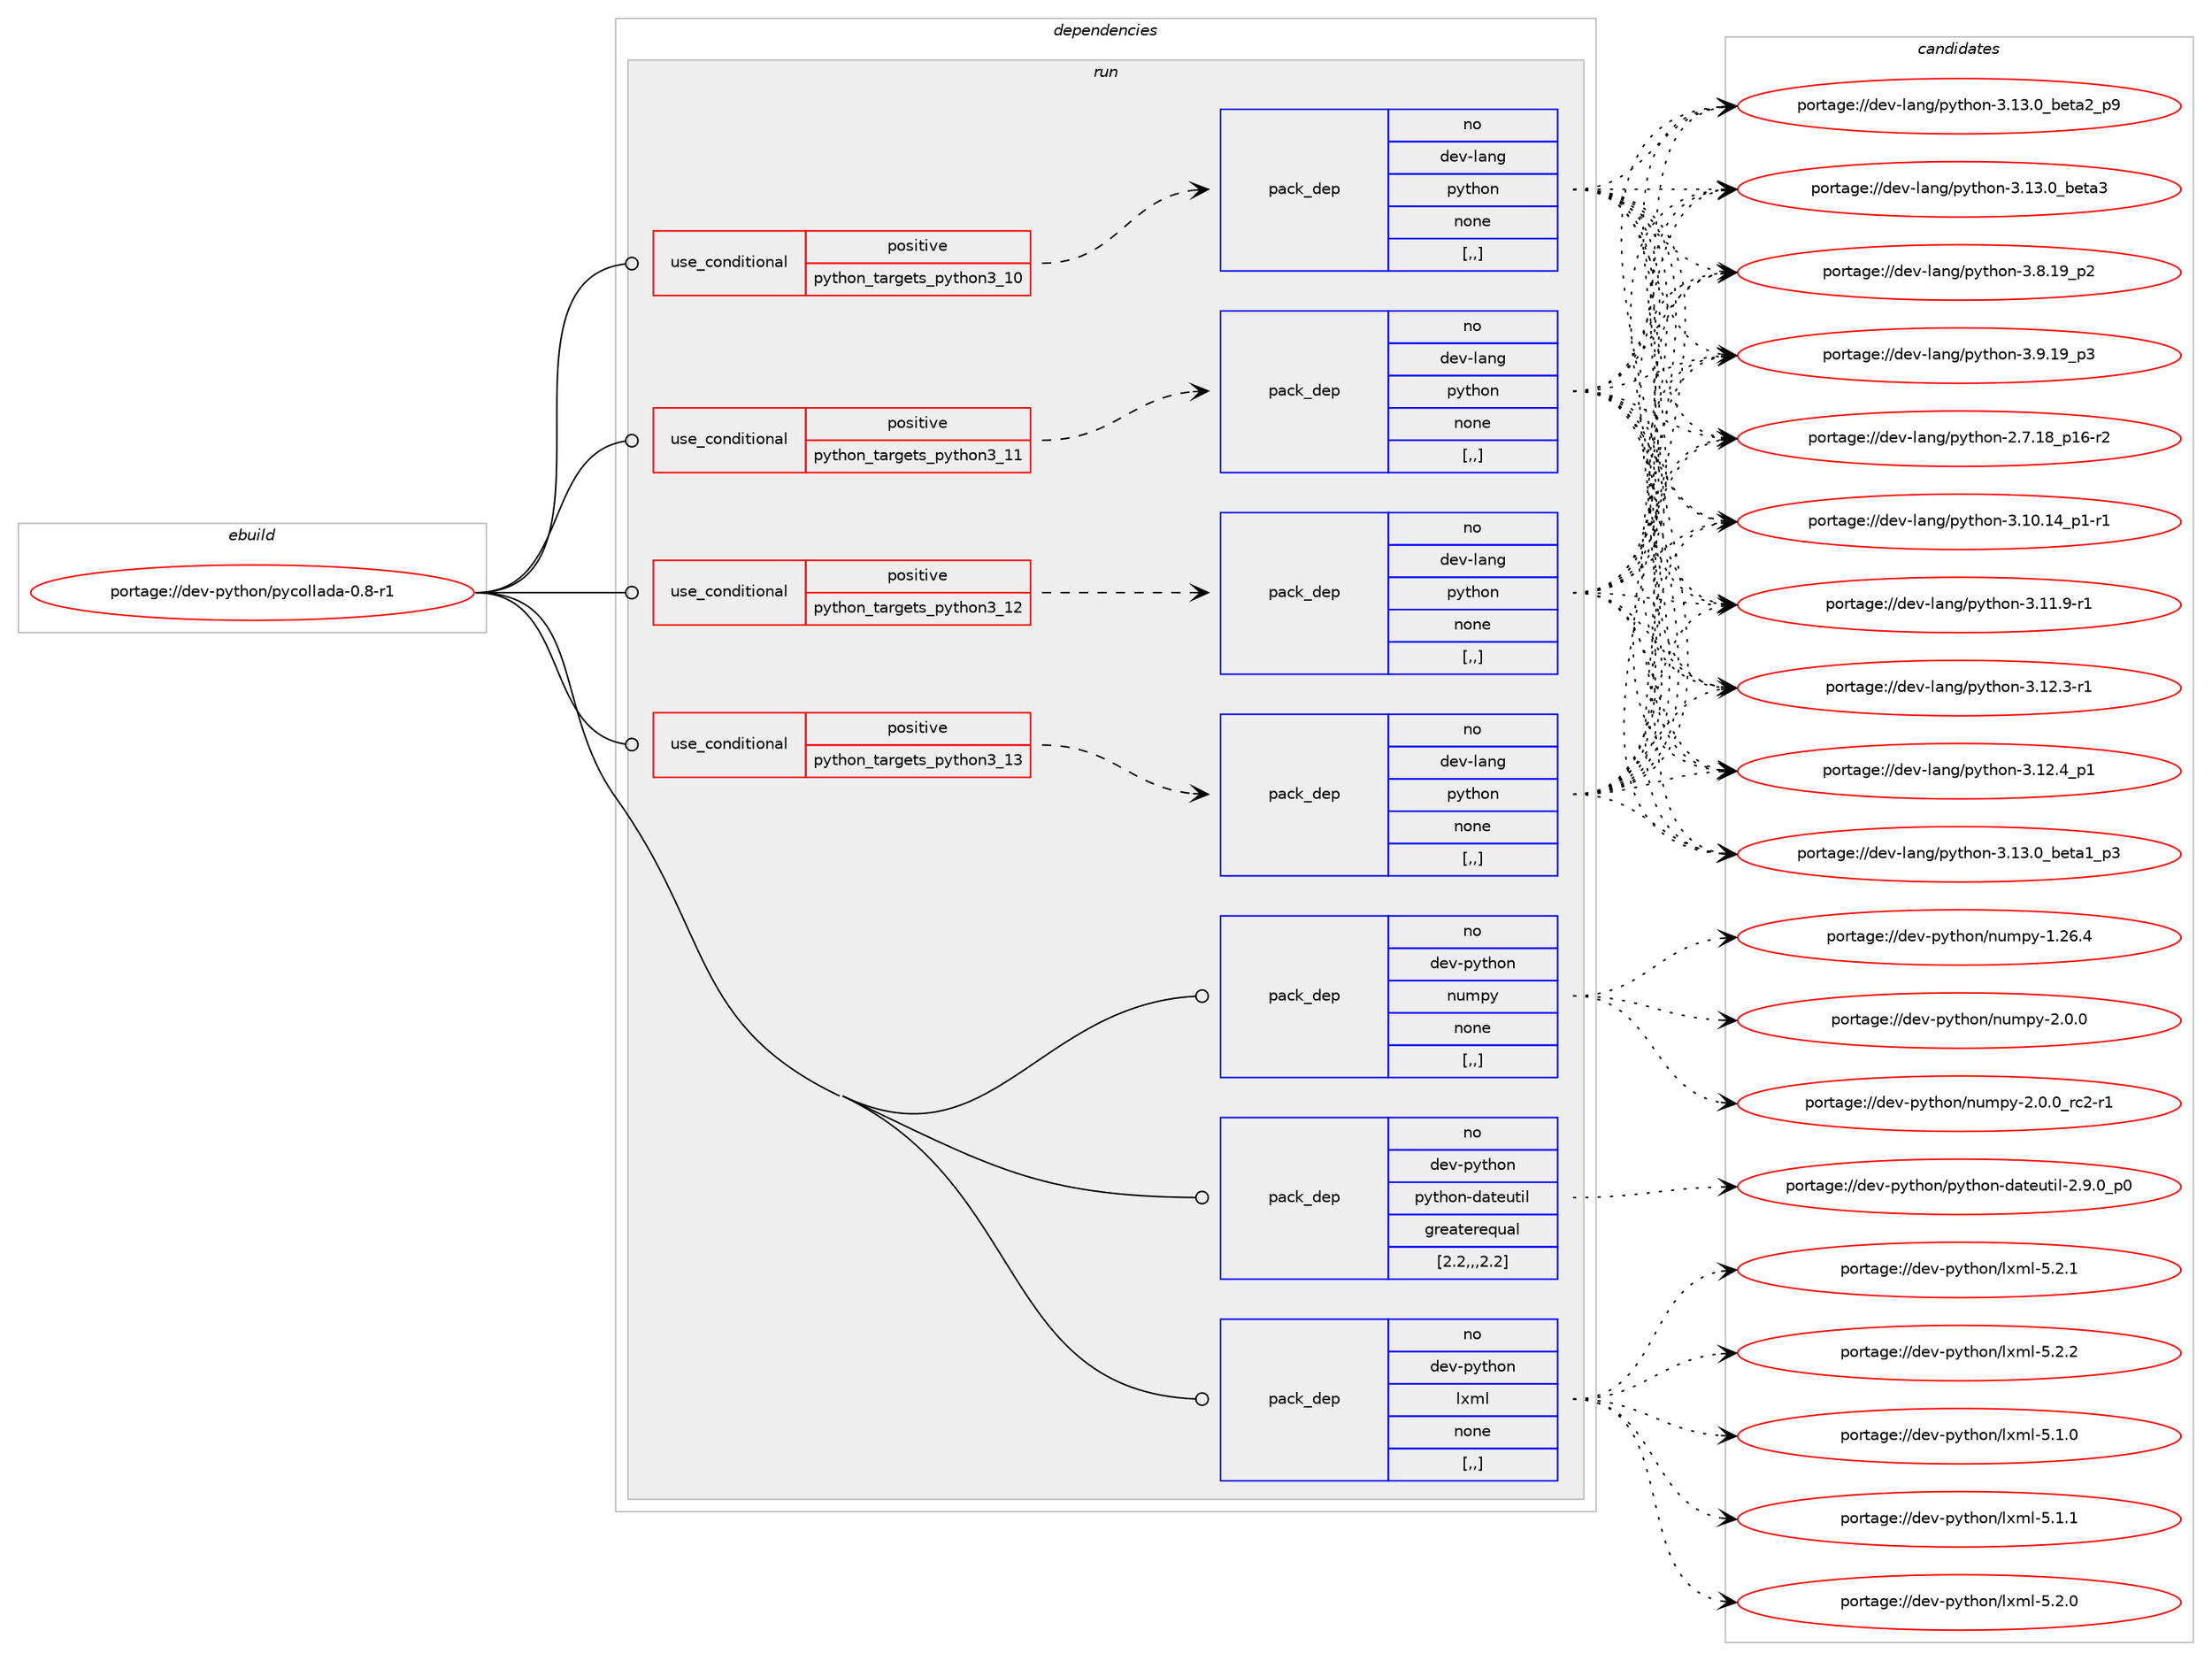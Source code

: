 digraph prolog {

# *************
# Graph options
# *************

newrank=true;
concentrate=true;
compound=true;
graph [rankdir=LR,fontname=Helvetica,fontsize=10,ranksep=1.5];#, ranksep=2.5, nodesep=0.2];
edge  [arrowhead=vee];
node  [fontname=Helvetica,fontsize=10];

# **********
# The ebuild
# **********

subgraph cluster_leftcol {
color=gray;
rank=same;
label=<<i>ebuild</i>>;
id [label="portage://dev-python/pycollada-0.8-r1", color=red, width=4, href="../dev-python/pycollada-0.8-r1.svg"];
}

# ****************
# The dependencies
# ****************

subgraph cluster_midcol {
color=gray;
label=<<i>dependencies</i>>;
subgraph cluster_compile {
fillcolor="#eeeeee";
style=filled;
label=<<i>compile</i>>;
}
subgraph cluster_compileandrun {
fillcolor="#eeeeee";
style=filled;
label=<<i>compile and run</i>>;
}
subgraph cluster_run {
fillcolor="#eeeeee";
style=filled;
label=<<i>run</i>>;
subgraph cond35572 {
dependency152265 [label=<<TABLE BORDER="0" CELLBORDER="1" CELLSPACING="0" CELLPADDING="4"><TR><TD ROWSPAN="3" CELLPADDING="10">use_conditional</TD></TR><TR><TD>positive</TD></TR><TR><TD>python_targets_python3_10</TD></TR></TABLE>>, shape=none, color=red];
subgraph pack115476 {
dependency152266 [label=<<TABLE BORDER="0" CELLBORDER="1" CELLSPACING="0" CELLPADDING="4" WIDTH="220"><TR><TD ROWSPAN="6" CELLPADDING="30">pack_dep</TD></TR><TR><TD WIDTH="110">no</TD></TR><TR><TD>dev-lang</TD></TR><TR><TD>python</TD></TR><TR><TD>none</TD></TR><TR><TD>[,,]</TD></TR></TABLE>>, shape=none, color=blue];
}
dependency152265:e -> dependency152266:w [weight=20,style="dashed",arrowhead="vee"];
}
id:e -> dependency152265:w [weight=20,style="solid",arrowhead="odot"];
subgraph cond35573 {
dependency152267 [label=<<TABLE BORDER="0" CELLBORDER="1" CELLSPACING="0" CELLPADDING="4"><TR><TD ROWSPAN="3" CELLPADDING="10">use_conditional</TD></TR><TR><TD>positive</TD></TR><TR><TD>python_targets_python3_11</TD></TR></TABLE>>, shape=none, color=red];
subgraph pack115477 {
dependency152268 [label=<<TABLE BORDER="0" CELLBORDER="1" CELLSPACING="0" CELLPADDING="4" WIDTH="220"><TR><TD ROWSPAN="6" CELLPADDING="30">pack_dep</TD></TR><TR><TD WIDTH="110">no</TD></TR><TR><TD>dev-lang</TD></TR><TR><TD>python</TD></TR><TR><TD>none</TD></TR><TR><TD>[,,]</TD></TR></TABLE>>, shape=none, color=blue];
}
dependency152267:e -> dependency152268:w [weight=20,style="dashed",arrowhead="vee"];
}
id:e -> dependency152267:w [weight=20,style="solid",arrowhead="odot"];
subgraph cond35574 {
dependency152269 [label=<<TABLE BORDER="0" CELLBORDER="1" CELLSPACING="0" CELLPADDING="4"><TR><TD ROWSPAN="3" CELLPADDING="10">use_conditional</TD></TR><TR><TD>positive</TD></TR><TR><TD>python_targets_python3_12</TD></TR></TABLE>>, shape=none, color=red];
subgraph pack115478 {
dependency152270 [label=<<TABLE BORDER="0" CELLBORDER="1" CELLSPACING="0" CELLPADDING="4" WIDTH="220"><TR><TD ROWSPAN="6" CELLPADDING="30">pack_dep</TD></TR><TR><TD WIDTH="110">no</TD></TR><TR><TD>dev-lang</TD></TR><TR><TD>python</TD></TR><TR><TD>none</TD></TR><TR><TD>[,,]</TD></TR></TABLE>>, shape=none, color=blue];
}
dependency152269:e -> dependency152270:w [weight=20,style="dashed",arrowhead="vee"];
}
id:e -> dependency152269:w [weight=20,style="solid",arrowhead="odot"];
subgraph cond35575 {
dependency152271 [label=<<TABLE BORDER="0" CELLBORDER="1" CELLSPACING="0" CELLPADDING="4"><TR><TD ROWSPAN="3" CELLPADDING="10">use_conditional</TD></TR><TR><TD>positive</TD></TR><TR><TD>python_targets_python3_13</TD></TR></TABLE>>, shape=none, color=red];
subgraph pack115479 {
dependency152272 [label=<<TABLE BORDER="0" CELLBORDER="1" CELLSPACING="0" CELLPADDING="4" WIDTH="220"><TR><TD ROWSPAN="6" CELLPADDING="30">pack_dep</TD></TR><TR><TD WIDTH="110">no</TD></TR><TR><TD>dev-lang</TD></TR><TR><TD>python</TD></TR><TR><TD>none</TD></TR><TR><TD>[,,]</TD></TR></TABLE>>, shape=none, color=blue];
}
dependency152271:e -> dependency152272:w [weight=20,style="dashed",arrowhead="vee"];
}
id:e -> dependency152271:w [weight=20,style="solid",arrowhead="odot"];
subgraph pack115480 {
dependency152273 [label=<<TABLE BORDER="0" CELLBORDER="1" CELLSPACING="0" CELLPADDING="4" WIDTH="220"><TR><TD ROWSPAN="6" CELLPADDING="30">pack_dep</TD></TR><TR><TD WIDTH="110">no</TD></TR><TR><TD>dev-python</TD></TR><TR><TD>lxml</TD></TR><TR><TD>none</TD></TR><TR><TD>[,,]</TD></TR></TABLE>>, shape=none, color=blue];
}
id:e -> dependency152273:w [weight=20,style="solid",arrowhead="odot"];
subgraph pack115481 {
dependency152274 [label=<<TABLE BORDER="0" CELLBORDER="1" CELLSPACING="0" CELLPADDING="4" WIDTH="220"><TR><TD ROWSPAN="6" CELLPADDING="30">pack_dep</TD></TR><TR><TD WIDTH="110">no</TD></TR><TR><TD>dev-python</TD></TR><TR><TD>numpy</TD></TR><TR><TD>none</TD></TR><TR><TD>[,,]</TD></TR></TABLE>>, shape=none, color=blue];
}
id:e -> dependency152274:w [weight=20,style="solid",arrowhead="odot"];
subgraph pack115482 {
dependency152275 [label=<<TABLE BORDER="0" CELLBORDER="1" CELLSPACING="0" CELLPADDING="4" WIDTH="220"><TR><TD ROWSPAN="6" CELLPADDING="30">pack_dep</TD></TR><TR><TD WIDTH="110">no</TD></TR><TR><TD>dev-python</TD></TR><TR><TD>python-dateutil</TD></TR><TR><TD>greaterequal</TD></TR><TR><TD>[2.2,,,2.2]</TD></TR></TABLE>>, shape=none, color=blue];
}
id:e -> dependency152275:w [weight=20,style="solid",arrowhead="odot"];
}
}

# **************
# The candidates
# **************

subgraph cluster_choices {
rank=same;
color=gray;
label=<<i>candidates</i>>;

subgraph choice115476 {
color=black;
nodesep=1;
choice100101118451089711010347112121116104111110455046554649569511249544511450 [label="portage://dev-lang/python-2.7.18_p16-r2", color=red, width=4,href="../dev-lang/python-2.7.18_p16-r2.svg"];
choice100101118451089711010347112121116104111110455146494846495295112494511449 [label="portage://dev-lang/python-3.10.14_p1-r1", color=red, width=4,href="../dev-lang/python-3.10.14_p1-r1.svg"];
choice100101118451089711010347112121116104111110455146494946574511449 [label="portage://dev-lang/python-3.11.9-r1", color=red, width=4,href="../dev-lang/python-3.11.9-r1.svg"];
choice100101118451089711010347112121116104111110455146495046514511449 [label="portage://dev-lang/python-3.12.3-r1", color=red, width=4,href="../dev-lang/python-3.12.3-r1.svg"];
choice100101118451089711010347112121116104111110455146495046529511249 [label="portage://dev-lang/python-3.12.4_p1", color=red, width=4,href="../dev-lang/python-3.12.4_p1.svg"];
choice10010111845108971101034711212111610411111045514649514648959810111697499511251 [label="portage://dev-lang/python-3.13.0_beta1_p3", color=red, width=4,href="../dev-lang/python-3.13.0_beta1_p3.svg"];
choice10010111845108971101034711212111610411111045514649514648959810111697509511257 [label="portage://dev-lang/python-3.13.0_beta2_p9", color=red, width=4,href="../dev-lang/python-3.13.0_beta2_p9.svg"];
choice1001011184510897110103471121211161041111104551464951464895981011169751 [label="portage://dev-lang/python-3.13.0_beta3", color=red, width=4,href="../dev-lang/python-3.13.0_beta3.svg"];
choice100101118451089711010347112121116104111110455146564649579511250 [label="portage://dev-lang/python-3.8.19_p2", color=red, width=4,href="../dev-lang/python-3.8.19_p2.svg"];
choice100101118451089711010347112121116104111110455146574649579511251 [label="portage://dev-lang/python-3.9.19_p3", color=red, width=4,href="../dev-lang/python-3.9.19_p3.svg"];
dependency152266:e -> choice100101118451089711010347112121116104111110455046554649569511249544511450:w [style=dotted,weight="100"];
dependency152266:e -> choice100101118451089711010347112121116104111110455146494846495295112494511449:w [style=dotted,weight="100"];
dependency152266:e -> choice100101118451089711010347112121116104111110455146494946574511449:w [style=dotted,weight="100"];
dependency152266:e -> choice100101118451089711010347112121116104111110455146495046514511449:w [style=dotted,weight="100"];
dependency152266:e -> choice100101118451089711010347112121116104111110455146495046529511249:w [style=dotted,weight="100"];
dependency152266:e -> choice10010111845108971101034711212111610411111045514649514648959810111697499511251:w [style=dotted,weight="100"];
dependency152266:e -> choice10010111845108971101034711212111610411111045514649514648959810111697509511257:w [style=dotted,weight="100"];
dependency152266:e -> choice1001011184510897110103471121211161041111104551464951464895981011169751:w [style=dotted,weight="100"];
dependency152266:e -> choice100101118451089711010347112121116104111110455146564649579511250:w [style=dotted,weight="100"];
dependency152266:e -> choice100101118451089711010347112121116104111110455146574649579511251:w [style=dotted,weight="100"];
}
subgraph choice115477 {
color=black;
nodesep=1;
choice100101118451089711010347112121116104111110455046554649569511249544511450 [label="portage://dev-lang/python-2.7.18_p16-r2", color=red, width=4,href="../dev-lang/python-2.7.18_p16-r2.svg"];
choice100101118451089711010347112121116104111110455146494846495295112494511449 [label="portage://dev-lang/python-3.10.14_p1-r1", color=red, width=4,href="../dev-lang/python-3.10.14_p1-r1.svg"];
choice100101118451089711010347112121116104111110455146494946574511449 [label="portage://dev-lang/python-3.11.9-r1", color=red, width=4,href="../dev-lang/python-3.11.9-r1.svg"];
choice100101118451089711010347112121116104111110455146495046514511449 [label="portage://dev-lang/python-3.12.3-r1", color=red, width=4,href="../dev-lang/python-3.12.3-r1.svg"];
choice100101118451089711010347112121116104111110455146495046529511249 [label="portage://dev-lang/python-3.12.4_p1", color=red, width=4,href="../dev-lang/python-3.12.4_p1.svg"];
choice10010111845108971101034711212111610411111045514649514648959810111697499511251 [label="portage://dev-lang/python-3.13.0_beta1_p3", color=red, width=4,href="../dev-lang/python-3.13.0_beta1_p3.svg"];
choice10010111845108971101034711212111610411111045514649514648959810111697509511257 [label="portage://dev-lang/python-3.13.0_beta2_p9", color=red, width=4,href="../dev-lang/python-3.13.0_beta2_p9.svg"];
choice1001011184510897110103471121211161041111104551464951464895981011169751 [label="portage://dev-lang/python-3.13.0_beta3", color=red, width=4,href="../dev-lang/python-3.13.0_beta3.svg"];
choice100101118451089711010347112121116104111110455146564649579511250 [label="portage://dev-lang/python-3.8.19_p2", color=red, width=4,href="../dev-lang/python-3.8.19_p2.svg"];
choice100101118451089711010347112121116104111110455146574649579511251 [label="portage://dev-lang/python-3.9.19_p3", color=red, width=4,href="../dev-lang/python-3.9.19_p3.svg"];
dependency152268:e -> choice100101118451089711010347112121116104111110455046554649569511249544511450:w [style=dotted,weight="100"];
dependency152268:e -> choice100101118451089711010347112121116104111110455146494846495295112494511449:w [style=dotted,weight="100"];
dependency152268:e -> choice100101118451089711010347112121116104111110455146494946574511449:w [style=dotted,weight="100"];
dependency152268:e -> choice100101118451089711010347112121116104111110455146495046514511449:w [style=dotted,weight="100"];
dependency152268:e -> choice100101118451089711010347112121116104111110455146495046529511249:w [style=dotted,weight="100"];
dependency152268:e -> choice10010111845108971101034711212111610411111045514649514648959810111697499511251:w [style=dotted,weight="100"];
dependency152268:e -> choice10010111845108971101034711212111610411111045514649514648959810111697509511257:w [style=dotted,weight="100"];
dependency152268:e -> choice1001011184510897110103471121211161041111104551464951464895981011169751:w [style=dotted,weight="100"];
dependency152268:e -> choice100101118451089711010347112121116104111110455146564649579511250:w [style=dotted,weight="100"];
dependency152268:e -> choice100101118451089711010347112121116104111110455146574649579511251:w [style=dotted,weight="100"];
}
subgraph choice115478 {
color=black;
nodesep=1;
choice100101118451089711010347112121116104111110455046554649569511249544511450 [label="portage://dev-lang/python-2.7.18_p16-r2", color=red, width=4,href="../dev-lang/python-2.7.18_p16-r2.svg"];
choice100101118451089711010347112121116104111110455146494846495295112494511449 [label="portage://dev-lang/python-3.10.14_p1-r1", color=red, width=4,href="../dev-lang/python-3.10.14_p1-r1.svg"];
choice100101118451089711010347112121116104111110455146494946574511449 [label="portage://dev-lang/python-3.11.9-r1", color=red, width=4,href="../dev-lang/python-3.11.9-r1.svg"];
choice100101118451089711010347112121116104111110455146495046514511449 [label="portage://dev-lang/python-3.12.3-r1", color=red, width=4,href="../dev-lang/python-3.12.3-r1.svg"];
choice100101118451089711010347112121116104111110455146495046529511249 [label="portage://dev-lang/python-3.12.4_p1", color=red, width=4,href="../dev-lang/python-3.12.4_p1.svg"];
choice10010111845108971101034711212111610411111045514649514648959810111697499511251 [label="portage://dev-lang/python-3.13.0_beta1_p3", color=red, width=4,href="../dev-lang/python-3.13.0_beta1_p3.svg"];
choice10010111845108971101034711212111610411111045514649514648959810111697509511257 [label="portage://dev-lang/python-3.13.0_beta2_p9", color=red, width=4,href="../dev-lang/python-3.13.0_beta2_p9.svg"];
choice1001011184510897110103471121211161041111104551464951464895981011169751 [label="portage://dev-lang/python-3.13.0_beta3", color=red, width=4,href="../dev-lang/python-3.13.0_beta3.svg"];
choice100101118451089711010347112121116104111110455146564649579511250 [label="portage://dev-lang/python-3.8.19_p2", color=red, width=4,href="../dev-lang/python-3.8.19_p2.svg"];
choice100101118451089711010347112121116104111110455146574649579511251 [label="portage://dev-lang/python-3.9.19_p3", color=red, width=4,href="../dev-lang/python-3.9.19_p3.svg"];
dependency152270:e -> choice100101118451089711010347112121116104111110455046554649569511249544511450:w [style=dotted,weight="100"];
dependency152270:e -> choice100101118451089711010347112121116104111110455146494846495295112494511449:w [style=dotted,weight="100"];
dependency152270:e -> choice100101118451089711010347112121116104111110455146494946574511449:w [style=dotted,weight="100"];
dependency152270:e -> choice100101118451089711010347112121116104111110455146495046514511449:w [style=dotted,weight="100"];
dependency152270:e -> choice100101118451089711010347112121116104111110455146495046529511249:w [style=dotted,weight="100"];
dependency152270:e -> choice10010111845108971101034711212111610411111045514649514648959810111697499511251:w [style=dotted,weight="100"];
dependency152270:e -> choice10010111845108971101034711212111610411111045514649514648959810111697509511257:w [style=dotted,weight="100"];
dependency152270:e -> choice1001011184510897110103471121211161041111104551464951464895981011169751:w [style=dotted,weight="100"];
dependency152270:e -> choice100101118451089711010347112121116104111110455146564649579511250:w [style=dotted,weight="100"];
dependency152270:e -> choice100101118451089711010347112121116104111110455146574649579511251:w [style=dotted,weight="100"];
}
subgraph choice115479 {
color=black;
nodesep=1;
choice100101118451089711010347112121116104111110455046554649569511249544511450 [label="portage://dev-lang/python-2.7.18_p16-r2", color=red, width=4,href="../dev-lang/python-2.7.18_p16-r2.svg"];
choice100101118451089711010347112121116104111110455146494846495295112494511449 [label="portage://dev-lang/python-3.10.14_p1-r1", color=red, width=4,href="../dev-lang/python-3.10.14_p1-r1.svg"];
choice100101118451089711010347112121116104111110455146494946574511449 [label="portage://dev-lang/python-3.11.9-r1", color=red, width=4,href="../dev-lang/python-3.11.9-r1.svg"];
choice100101118451089711010347112121116104111110455146495046514511449 [label="portage://dev-lang/python-3.12.3-r1", color=red, width=4,href="../dev-lang/python-3.12.3-r1.svg"];
choice100101118451089711010347112121116104111110455146495046529511249 [label="portage://dev-lang/python-3.12.4_p1", color=red, width=4,href="../dev-lang/python-3.12.4_p1.svg"];
choice10010111845108971101034711212111610411111045514649514648959810111697499511251 [label="portage://dev-lang/python-3.13.0_beta1_p3", color=red, width=4,href="../dev-lang/python-3.13.0_beta1_p3.svg"];
choice10010111845108971101034711212111610411111045514649514648959810111697509511257 [label="portage://dev-lang/python-3.13.0_beta2_p9", color=red, width=4,href="../dev-lang/python-3.13.0_beta2_p9.svg"];
choice1001011184510897110103471121211161041111104551464951464895981011169751 [label="portage://dev-lang/python-3.13.0_beta3", color=red, width=4,href="../dev-lang/python-3.13.0_beta3.svg"];
choice100101118451089711010347112121116104111110455146564649579511250 [label="portage://dev-lang/python-3.8.19_p2", color=red, width=4,href="../dev-lang/python-3.8.19_p2.svg"];
choice100101118451089711010347112121116104111110455146574649579511251 [label="portage://dev-lang/python-3.9.19_p3", color=red, width=4,href="../dev-lang/python-3.9.19_p3.svg"];
dependency152272:e -> choice100101118451089711010347112121116104111110455046554649569511249544511450:w [style=dotted,weight="100"];
dependency152272:e -> choice100101118451089711010347112121116104111110455146494846495295112494511449:w [style=dotted,weight="100"];
dependency152272:e -> choice100101118451089711010347112121116104111110455146494946574511449:w [style=dotted,weight="100"];
dependency152272:e -> choice100101118451089711010347112121116104111110455146495046514511449:w [style=dotted,weight="100"];
dependency152272:e -> choice100101118451089711010347112121116104111110455146495046529511249:w [style=dotted,weight="100"];
dependency152272:e -> choice10010111845108971101034711212111610411111045514649514648959810111697499511251:w [style=dotted,weight="100"];
dependency152272:e -> choice10010111845108971101034711212111610411111045514649514648959810111697509511257:w [style=dotted,weight="100"];
dependency152272:e -> choice1001011184510897110103471121211161041111104551464951464895981011169751:w [style=dotted,weight="100"];
dependency152272:e -> choice100101118451089711010347112121116104111110455146564649579511250:w [style=dotted,weight="100"];
dependency152272:e -> choice100101118451089711010347112121116104111110455146574649579511251:w [style=dotted,weight="100"];
}
subgraph choice115480 {
color=black;
nodesep=1;
choice1001011184511212111610411111047108120109108455346494648 [label="portage://dev-python/lxml-5.1.0", color=red, width=4,href="../dev-python/lxml-5.1.0.svg"];
choice1001011184511212111610411111047108120109108455346494649 [label="portage://dev-python/lxml-5.1.1", color=red, width=4,href="../dev-python/lxml-5.1.1.svg"];
choice1001011184511212111610411111047108120109108455346504648 [label="portage://dev-python/lxml-5.2.0", color=red, width=4,href="../dev-python/lxml-5.2.0.svg"];
choice1001011184511212111610411111047108120109108455346504649 [label="portage://dev-python/lxml-5.2.1", color=red, width=4,href="../dev-python/lxml-5.2.1.svg"];
choice1001011184511212111610411111047108120109108455346504650 [label="portage://dev-python/lxml-5.2.2", color=red, width=4,href="../dev-python/lxml-5.2.2.svg"];
dependency152273:e -> choice1001011184511212111610411111047108120109108455346494648:w [style=dotted,weight="100"];
dependency152273:e -> choice1001011184511212111610411111047108120109108455346494649:w [style=dotted,weight="100"];
dependency152273:e -> choice1001011184511212111610411111047108120109108455346504648:w [style=dotted,weight="100"];
dependency152273:e -> choice1001011184511212111610411111047108120109108455346504649:w [style=dotted,weight="100"];
dependency152273:e -> choice1001011184511212111610411111047108120109108455346504650:w [style=dotted,weight="100"];
}
subgraph choice115481 {
color=black;
nodesep=1;
choice100101118451121211161041111104711011710911212145494650544652 [label="portage://dev-python/numpy-1.26.4", color=red, width=4,href="../dev-python/numpy-1.26.4.svg"];
choice1001011184511212111610411111047110117109112121455046484648 [label="portage://dev-python/numpy-2.0.0", color=red, width=4,href="../dev-python/numpy-2.0.0.svg"];
choice10010111845112121116104111110471101171091121214550464846489511499504511449 [label="portage://dev-python/numpy-2.0.0_rc2-r1", color=red, width=4,href="../dev-python/numpy-2.0.0_rc2-r1.svg"];
dependency152274:e -> choice100101118451121211161041111104711011710911212145494650544652:w [style=dotted,weight="100"];
dependency152274:e -> choice1001011184511212111610411111047110117109112121455046484648:w [style=dotted,weight="100"];
dependency152274:e -> choice10010111845112121116104111110471101171091121214550464846489511499504511449:w [style=dotted,weight="100"];
}
subgraph choice115482 {
color=black;
nodesep=1;
choice100101118451121211161041111104711212111610411111045100971161011171161051084550465746489511248 [label="portage://dev-python/python-dateutil-2.9.0_p0", color=red, width=4,href="../dev-python/python-dateutil-2.9.0_p0.svg"];
dependency152275:e -> choice100101118451121211161041111104711212111610411111045100971161011171161051084550465746489511248:w [style=dotted,weight="100"];
}
}

}
